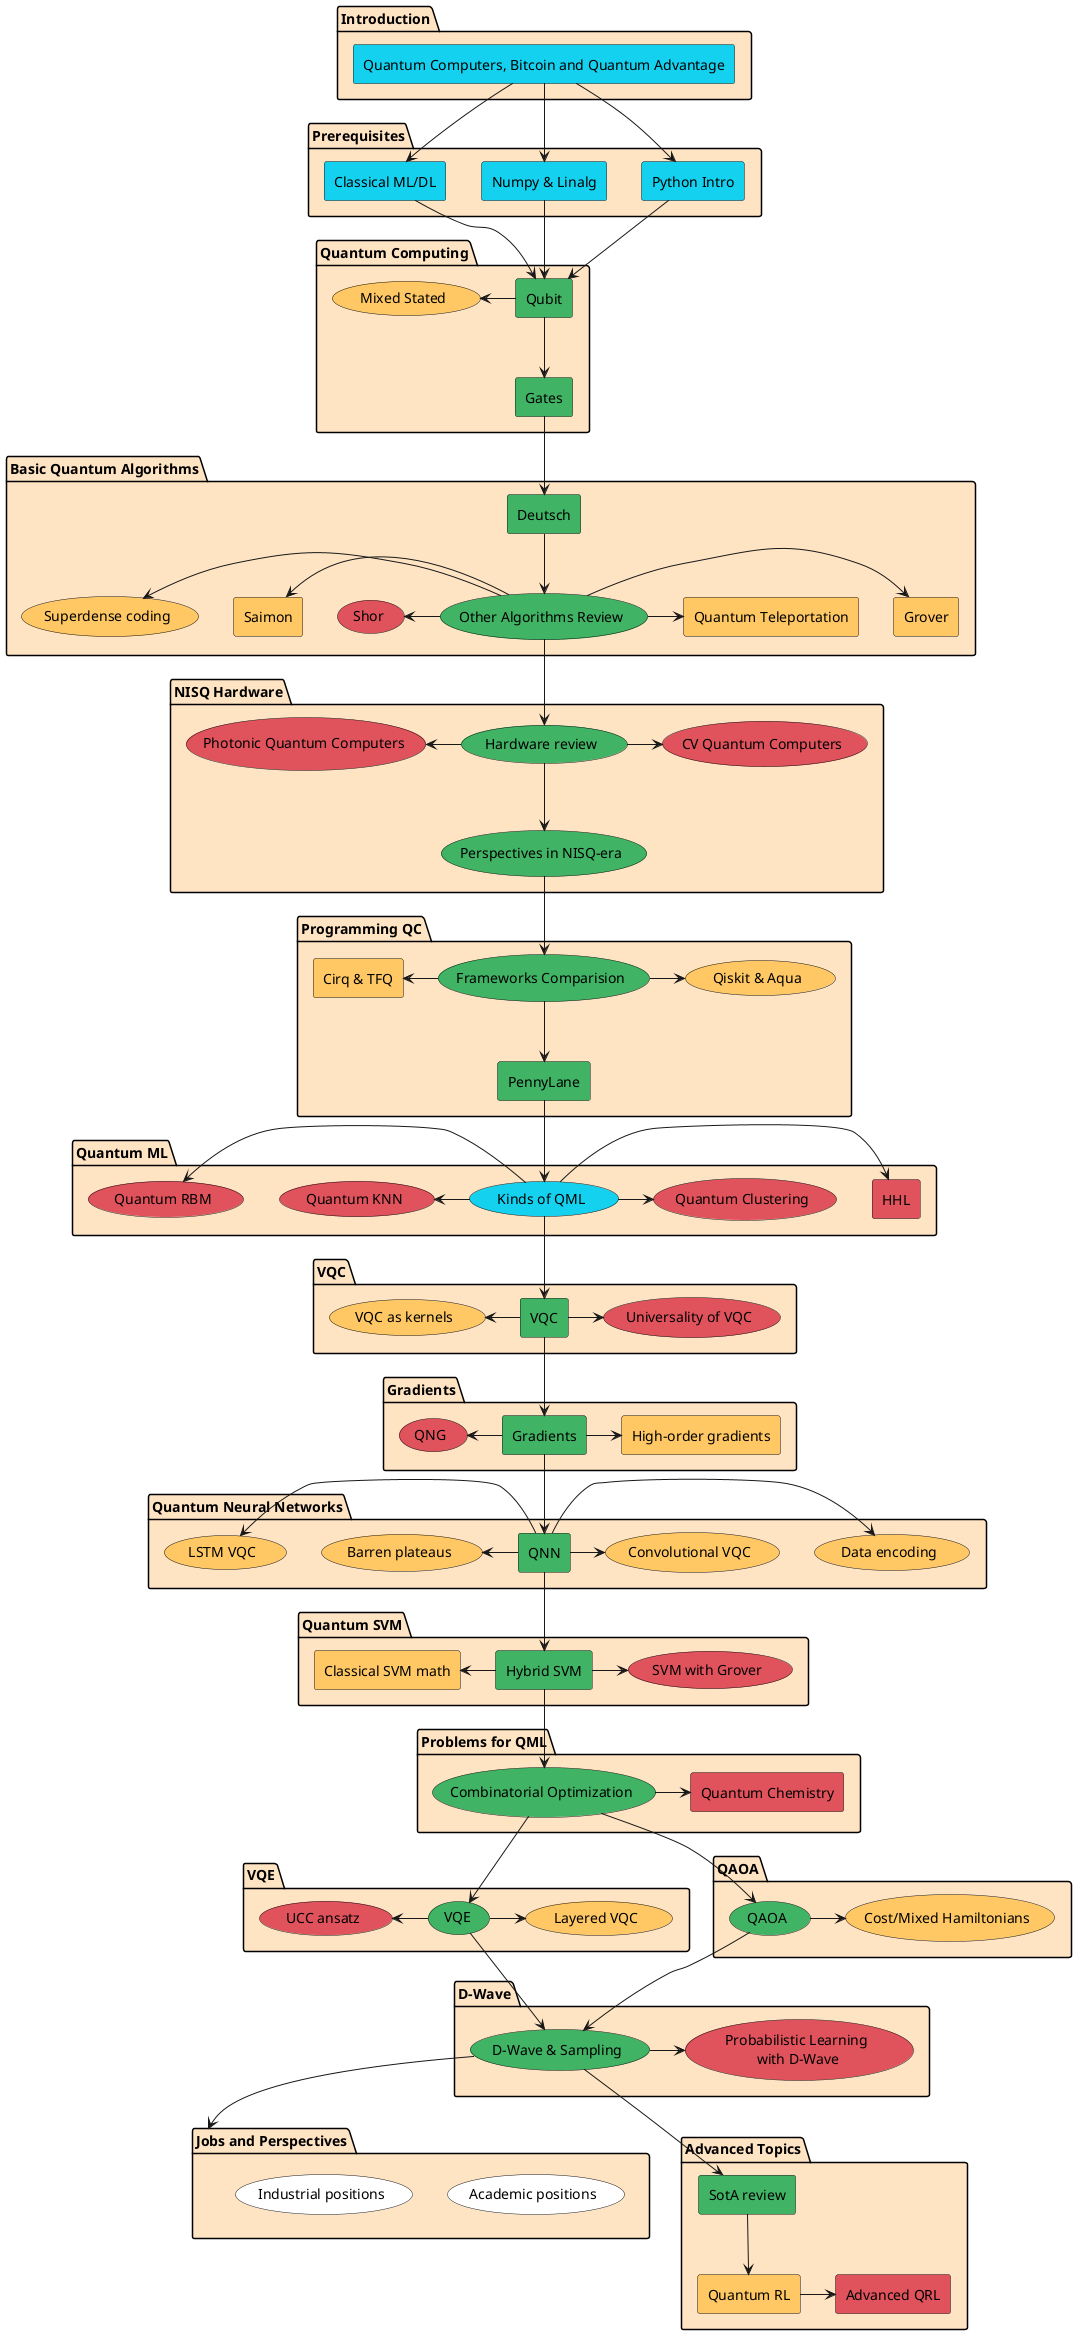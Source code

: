 @startuml
package "Introduction" #Bisque {
        rectangle "Quantum Computers, Bitcoin and Quantum Advantage" as intro1 #14D2EF
}

package "Prerequisites" #Bisque {
        rectangle "Python Intro" as python #14D2EF
        rectangle "Numpy & Linalg" as numpy #14D2EF
        rectangle "Classical ML/DL" as ml #14D2EF
}

package "Quantum Computing" as qci #Bisque {
        rectangle "Qubit" as qubit #40B464
        rectangle "Gates" as gates #40B464
        usecase "Mixed Stated" as mixed #FFC864
}

package "Basic Quantum Algorithms" as qalgo #Bisque {
        rectangle "Deutsch" as deutsch #40B464
        usecase "Other Algorithms Review" as advanced_algos #40B464
        rectangle "Grover" as grover #FFC864
        rectangle "Quantum Teleportation" as qtp #FFC864
        rectangle "Saimon" as saimon #FFC864
        usecase "Shor" as shor #E0535C
        usecase "Superdense coding" as superdense_coding #FFC864
}

package "NISQ Hardware" #Bisque {
        usecase "Hardware review" as review #40B464
        usecase "Perspectives in NISQ-era" as nisq #40B464
        usecase "Photonic Quantum Computers" as photonic #E0535C
        usecase "CV Quantum Computers" as cvq #E0535C
}

package "Programming QC" #Bisque {
        usecase "Frameworks Comparision" as progcomparision #40B464
        rectangle "PennyLane" as pennylane #40B464
        usecase "Qiskit & Aqua" as qiskit #FFC864
        rectangle "Cirq & TFQ" as cirq #FFC864
}

package "Quantum ML" #Bisque {
        usecase "Kinds of QML" as qml_general #14D2EF
        rectangle "HHL" as hhl #E0535C
        usecase "Quantum KNN" as qknn #E0535C
        usecase "Quantum Clustering" as qclustering #E0535C
        usecase "Quantum RBM" as qrbm #E0535C
}

package "VQC" #Bisque {
        rectangle "VQC" as vqc #40B464
        usecase "VQC as kernels" as kernelvqc #FFC864
        usecase "Universality of VQC" as univvqc #E0535C
}

package "Gradients" #Bisque {
        rectangle "Gradients" as grad #40B464
        rectangle "High-order gradients" as hograd #FFC864
        usecase "QNG" as qng #E0535C
}

package "Quantum Neural Networks" #Bisque {
        rectangle "QNN" as qnn #40B464
        usecase "Barren plateaus" as barren #FFC864
        usecase "Data encoding" as encoding #FFC864
        usecase "Convolutional VQC" as convvqc #FFC864
        usecase "LSTM VQC" as lstm #FFC864
}

package "Quantum SVM" #Bisque {
        rectangle "Hybrid SVM" as hsvm #40B464
        rectangle "Classical SVM math" as csvm #FFC864
        usecase "SVM with Grover" as gsvm #E0535C
}

package "Problems for QML" #Bisque {
        usecase "Combinatorial Optimization" as copt #40B464
        rectangle "Quantum Chemistry" as qchem #E0535C
}

package "VQE" #Bisque {
        usecase "VQE" as vqe #40B464
        usecase "Layered VQC" as lvqe #FFC864
        usecase "UCC ansatz" as uuc #E0535C
}

package "QAOA" #Bisque {
        usecase "QAOA" as qaoa #40B464
        usecase "Cost/Mixed Hamiltonians" as hams #FFC864
}

package "D-Wave" #Bisque {
        usecase "D-Wave & Sampling" as dwave #40B464
        usecase "Probabilistic Learning\n with D-Wave" as probml #E0535C
}

package "Jobs and Perspectives" as jobs #Bisque {
        usecase "Academic positions" as academic #White
        usecase "Industrial positions" as industrial #White
}

package "Advanced Topics" as adv #Bisque {
        rectangle "SotA review" as sota #40B464
        rectangle "Quantum RL" as qrl #FFC864
        rectangle "Advanced QRL" as aqrl #E0535C
}

intro1 --> python
intro1 --> numpy
intro1 --> ml

python --> qubit
numpy --> qubit
ml --> qubit

qubit --> gates
mixed <- qubit
gates --> deutsch

deutsch --> advanced_algos
advanced_algos -> grover
shor <- advanced_algos
advanced_algos -> qtp
saimon <- advanced_algos
superdense_coding <- advanced_algos

advanced_algos --> review
review --> nisq
photonic <- review
review -> cvq

nisq --> progcomparision
progcomparision --> pennylane
cirq <- progcomparision
progcomparision -> qiskit

pennylane --> qml_general

qml_general -> hhl
qknn <- qml_general
qml_general -> qclustering
qrbm <- qml_general

qml_general --> vqc
kernelvqc <- vqc
vqc -> univvqc

vqc --> grad
qng <- grad
grad -> hograd

grad --> qnn
barren <- qnn
qnn -> encoding
lstm <- qnn
qnn -> convvqc

qnn --> hsvm
csvm <- hsvm
hsvm -> gsvm

hsvm --> copt
copt -> qchem

copt --> vqe
uuc <- vqe
vqe -> lvqe

copt --> qaoa
qaoa -> hams

qaoa --> dwave
vqe --> dwave
dwave -> probml

dwave --> jobs

dwave --> sota
sota --> qrl
qrl -> aqrl

@enduml
